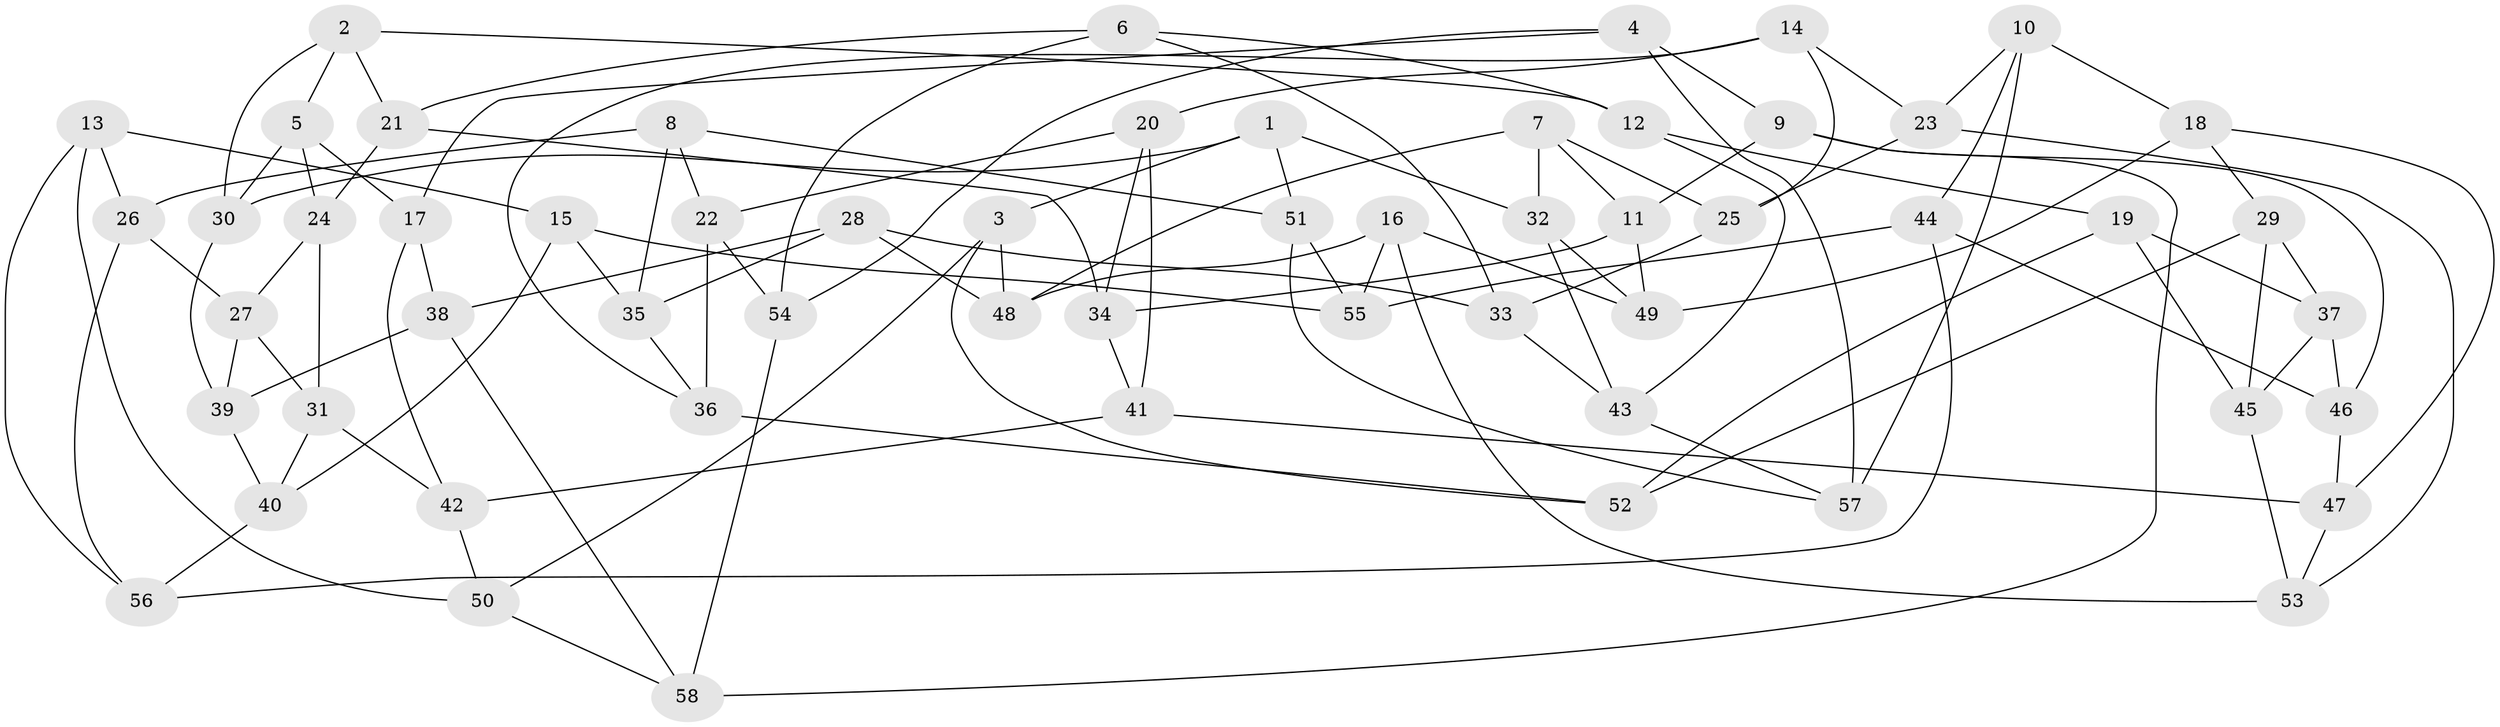 // Generated by graph-tools (version 1.1) at 2025/56/03/09/25 04:56:56]
// undirected, 58 vertices, 116 edges
graph export_dot {
graph [start="1"]
  node [color=gray90,style=filled];
  1;
  2;
  3;
  4;
  5;
  6;
  7;
  8;
  9;
  10;
  11;
  12;
  13;
  14;
  15;
  16;
  17;
  18;
  19;
  20;
  21;
  22;
  23;
  24;
  25;
  26;
  27;
  28;
  29;
  30;
  31;
  32;
  33;
  34;
  35;
  36;
  37;
  38;
  39;
  40;
  41;
  42;
  43;
  44;
  45;
  46;
  47;
  48;
  49;
  50;
  51;
  52;
  53;
  54;
  55;
  56;
  57;
  58;
  1 -- 32;
  1 -- 3;
  1 -- 30;
  1 -- 51;
  2 -- 21;
  2 -- 5;
  2 -- 12;
  2 -- 30;
  3 -- 52;
  3 -- 48;
  3 -- 50;
  4 -- 57;
  4 -- 17;
  4 -- 54;
  4 -- 9;
  5 -- 24;
  5 -- 30;
  5 -- 17;
  6 -- 33;
  6 -- 12;
  6 -- 21;
  6 -- 54;
  7 -- 25;
  7 -- 11;
  7 -- 48;
  7 -- 32;
  8 -- 35;
  8 -- 51;
  8 -- 22;
  8 -- 26;
  9 -- 46;
  9 -- 58;
  9 -- 11;
  10 -- 23;
  10 -- 18;
  10 -- 57;
  10 -- 44;
  11 -- 49;
  11 -- 34;
  12 -- 19;
  12 -- 43;
  13 -- 56;
  13 -- 26;
  13 -- 15;
  13 -- 50;
  14 -- 36;
  14 -- 25;
  14 -- 20;
  14 -- 23;
  15 -- 35;
  15 -- 40;
  15 -- 55;
  16 -- 49;
  16 -- 53;
  16 -- 48;
  16 -- 55;
  17 -- 38;
  17 -- 42;
  18 -- 47;
  18 -- 29;
  18 -- 49;
  19 -- 52;
  19 -- 45;
  19 -- 37;
  20 -- 22;
  20 -- 41;
  20 -- 34;
  21 -- 34;
  21 -- 24;
  22 -- 36;
  22 -- 54;
  23 -- 53;
  23 -- 25;
  24 -- 27;
  24 -- 31;
  25 -- 33;
  26 -- 56;
  26 -- 27;
  27 -- 31;
  27 -- 39;
  28 -- 33;
  28 -- 35;
  28 -- 38;
  28 -- 48;
  29 -- 37;
  29 -- 45;
  29 -- 52;
  30 -- 39;
  31 -- 42;
  31 -- 40;
  32 -- 49;
  32 -- 43;
  33 -- 43;
  34 -- 41;
  35 -- 36;
  36 -- 52;
  37 -- 45;
  37 -- 46;
  38 -- 58;
  38 -- 39;
  39 -- 40;
  40 -- 56;
  41 -- 42;
  41 -- 47;
  42 -- 50;
  43 -- 57;
  44 -- 55;
  44 -- 46;
  44 -- 56;
  45 -- 53;
  46 -- 47;
  47 -- 53;
  50 -- 58;
  51 -- 57;
  51 -- 55;
  54 -- 58;
}
